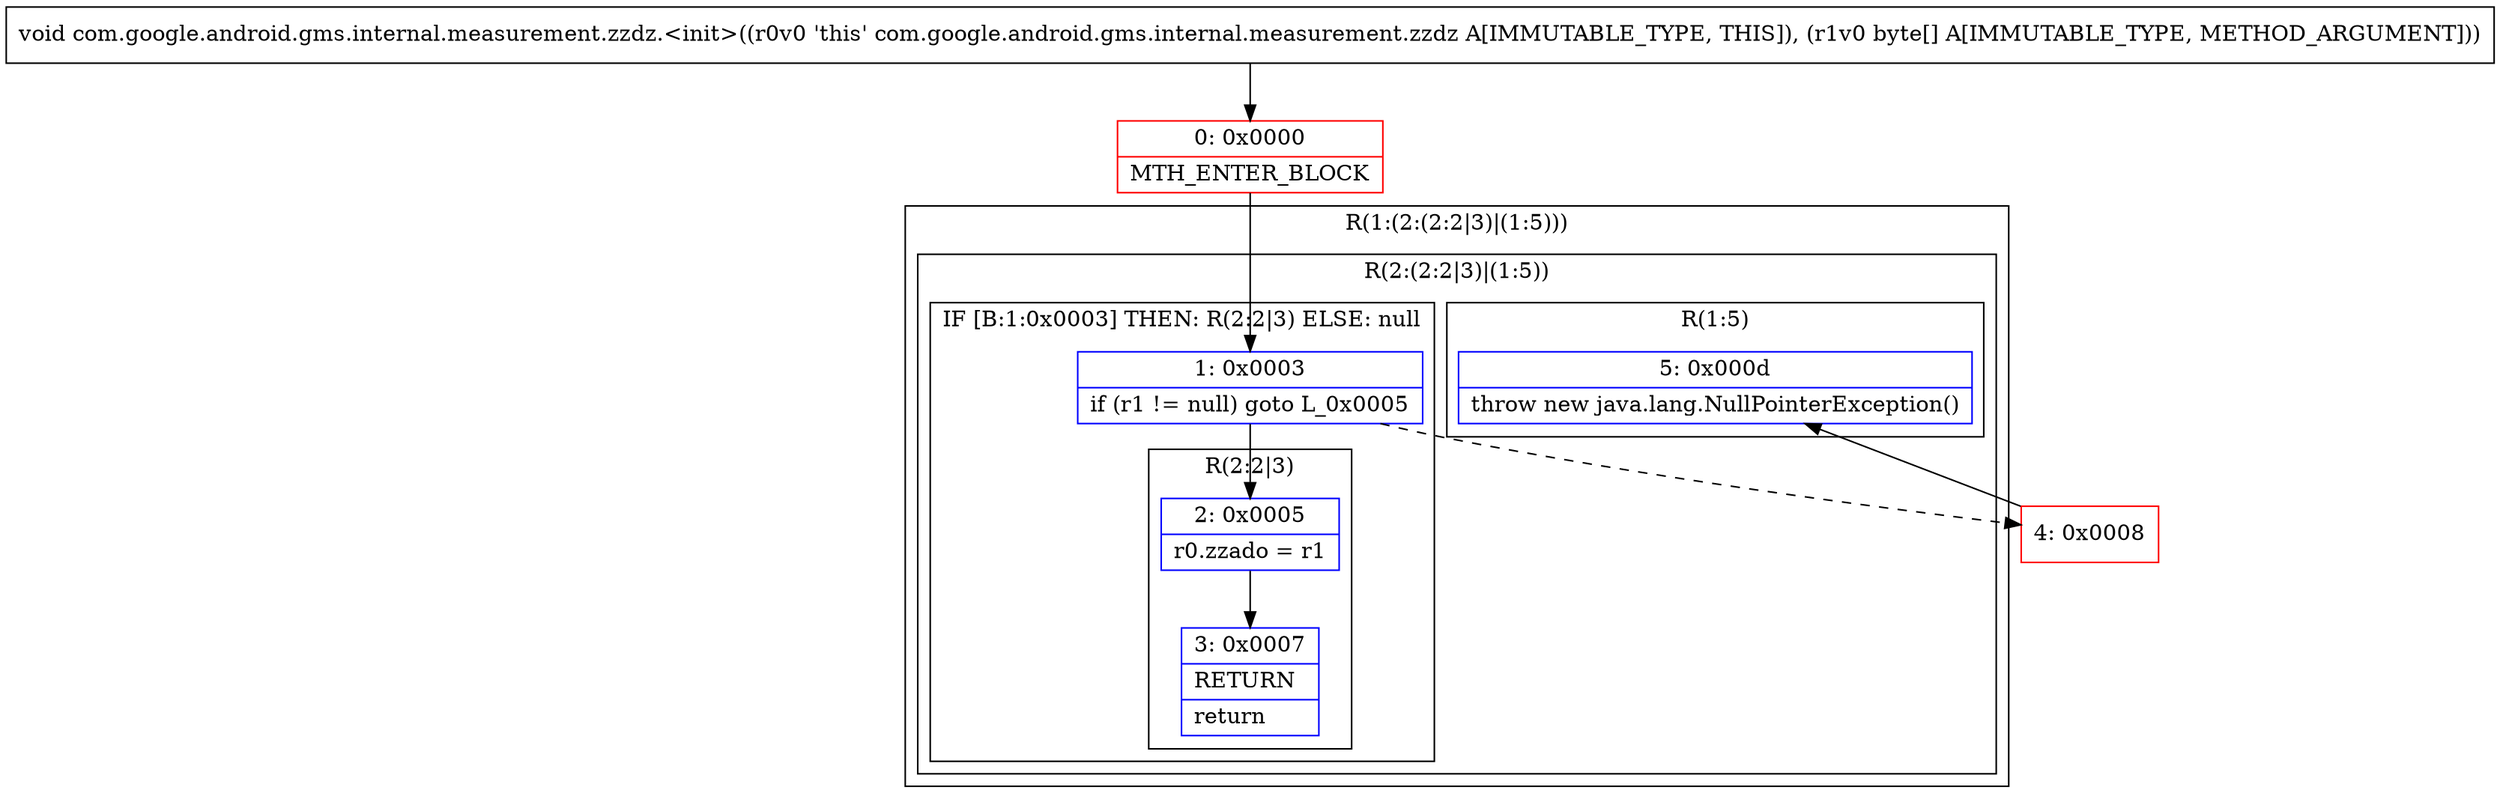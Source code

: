 digraph "CFG forcom.google.android.gms.internal.measurement.zzdz.\<init\>([B)V" {
subgraph cluster_Region_669153473 {
label = "R(1:(2:(2:2|3)|(1:5)))";
node [shape=record,color=blue];
subgraph cluster_Region_532294481 {
label = "R(2:(2:2|3)|(1:5))";
node [shape=record,color=blue];
subgraph cluster_IfRegion_147492984 {
label = "IF [B:1:0x0003] THEN: R(2:2|3) ELSE: null";
node [shape=record,color=blue];
Node_1 [shape=record,label="{1\:\ 0x0003|if (r1 != null) goto L_0x0005\l}"];
subgraph cluster_Region_906364467 {
label = "R(2:2|3)";
node [shape=record,color=blue];
Node_2 [shape=record,label="{2\:\ 0x0005|r0.zzado = r1\l}"];
Node_3 [shape=record,label="{3\:\ 0x0007|RETURN\l|return\l}"];
}
}
subgraph cluster_Region_35017794 {
label = "R(1:5)";
node [shape=record,color=blue];
Node_5 [shape=record,label="{5\:\ 0x000d|throw new java.lang.NullPointerException()\l}"];
}
}
}
Node_0 [shape=record,color=red,label="{0\:\ 0x0000|MTH_ENTER_BLOCK\l}"];
Node_4 [shape=record,color=red,label="{4\:\ 0x0008}"];
MethodNode[shape=record,label="{void com.google.android.gms.internal.measurement.zzdz.\<init\>((r0v0 'this' com.google.android.gms.internal.measurement.zzdz A[IMMUTABLE_TYPE, THIS]), (r1v0 byte[] A[IMMUTABLE_TYPE, METHOD_ARGUMENT])) }"];
MethodNode -> Node_0;
Node_1 -> Node_2;
Node_1 -> Node_4[style=dashed];
Node_2 -> Node_3;
Node_0 -> Node_1;
Node_4 -> Node_5;
}

